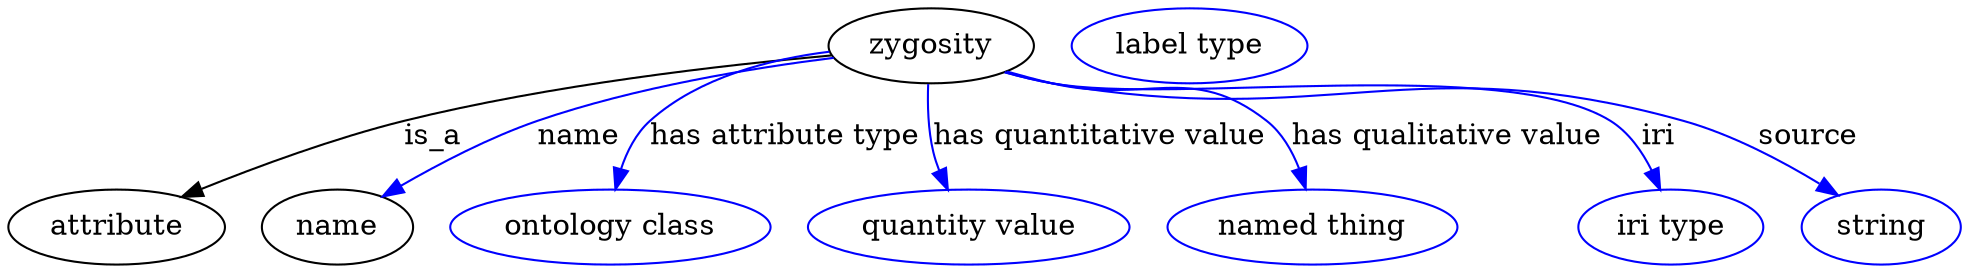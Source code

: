 digraph {
	graph [bb="0,0,764.84,123"];
	node [label="\N"];
	zygosity	[height=0.5,
		label=zygosity,
		pos="372.3,105",
		width=1.1193];
	attribute	[height=0.5,
		pos="40.296,18",
		width=1.1193];
	zygosity -> attribute	[label=is_a,
		lp="178.3,61.5",
		pos="e,67.483,31.598 333.62,99.807 292.01,94.741 224.16,84.864 167.3,69 136.06,60.286 101.94,46.602 76.93,35.751"];
	name	[height=0.5,
		pos="129.3,18",
		width=0.84854];
	zygosity -> name	[color=blue,
		label=name,
		lp="240.8,61.5",
		pos="e,149.59,31.454 335.31,97.812 305.12,92.145 261.68,82.567 225.3,69 201.95,60.293 177.03,47.192 158.44,36.584",
		style=solid];
	"has attribute type"	[color=blue,
		height=0.5,
		label="ontology class",
		pos="239.3,18",
		width=1.7151];
	zygosity -> "has attribute type"	[color=blue,
		label="has attribute type",
		lp="321.3,61.5",
		pos="e,247.6,35.899 336.15,96.769 316.42,91.499 292.4,82.804 274.3,69 265.79,62.514 258.55,53.37 252.9,44.672",
		style=solid];
	"has quantitative value"	[color=blue,
		height=0.5,
		label="quantity value",
		pos="380.3,18",
		width=1.6971];
	zygosity -> "has quantitative value"	[color=blue,
		label="has quantitative value",
		lp="432.8,61.5",
		pos="e,376.27,35.996 371.89,86.827 371.85,77.157 372.11,64.875 373.3,54 373.58,51.413 373.96,48.732 374.39,46.059",
		style=solid];
	"has qualitative value"	[color=blue,
		height=0.5,
		label="named thing",
		pos="514.3,18",
		width=1.5346];
	zygosity -> "has qualitative value"	[color=blue,
		label="has qualitative value",
		lp="559.3,61.5",
		pos="e,510.81,36.156 402.85,93.201 409.25,91.056 415.97,88.886 422.3,87 453.08,77.823 467.81,89.792 492.3,69 499.36,63 504.24,54.292 \
507.57,45.819",
		style=solid];
	iri	[color=blue,
		height=0.5,
		label="iri type",
		pos="649.3,18",
		width=1.011];
	zygosity -> iri	[color=blue,
		label=iri,
		lp="640.8,61.5",
		pos="e,643.79,35.852 401.85,92.666 408.49,90.481 415.57,88.43 422.3,87 465.3,77.861 582.07,92.379 619.3,69 628.2,63.406 634.82,54.116 \
639.54,45.052",
		style=solid];
	source	[color=blue,
		height=0.5,
		label=string,
		pos="734.3,18",
		width=0.84854];
	zygosity -> source	[color=blue,
		label=source,
		lp="701.3,61.5",
		pos="e,716.7,32.952 401.84,92.602 408.48,90.42 415.56,88.387 422.3,87 522.29,66.408 554.08,100.17 651.3,69 671.98,62.369 692.91,49.711 \
708.57,38.791",
		style=solid];
	attribute_name	[color=blue,
		height=0.5,
		label="label type",
		pos="476.3,105",
		width=1.2638];
}
